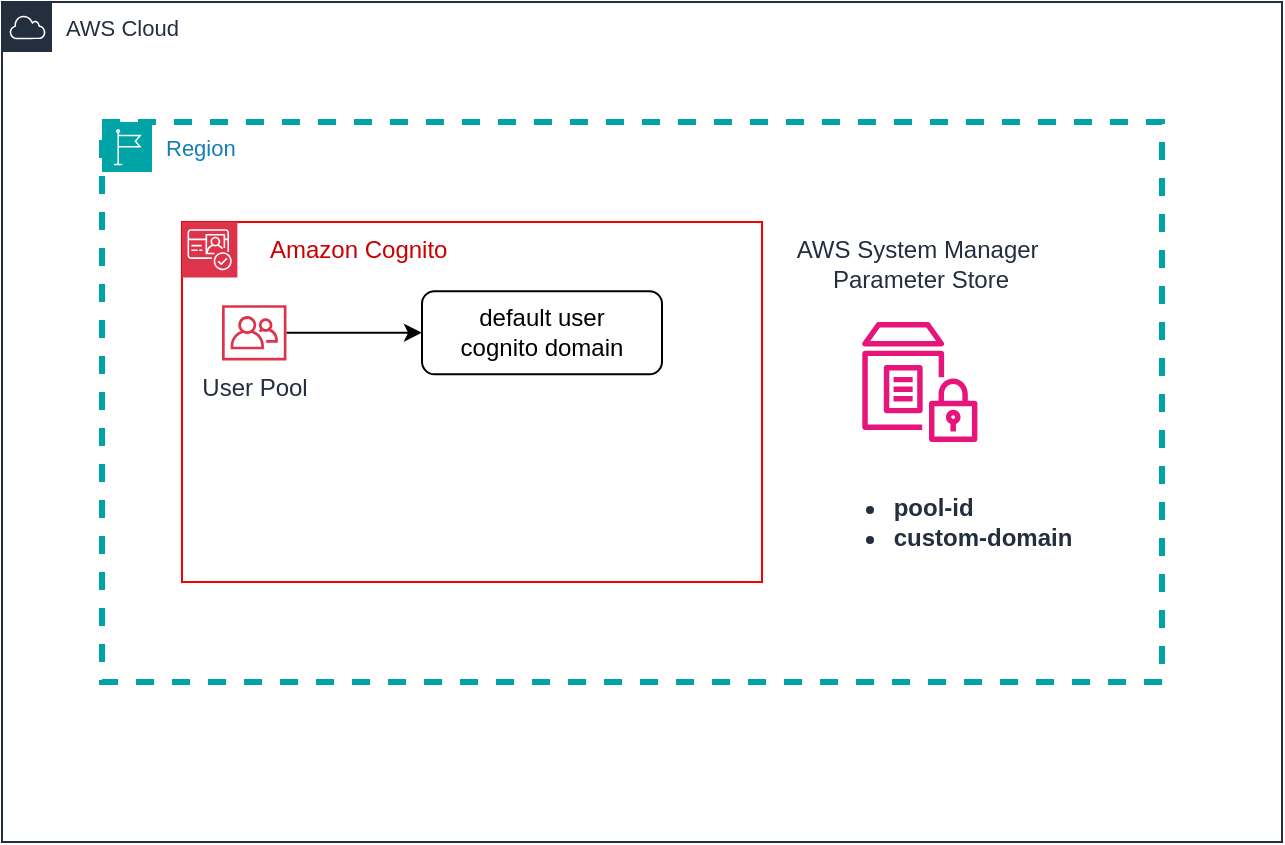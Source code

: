 <mxfile version="22.1.2" type="device">
  <diagram name="Página-1" id="icJsvRTC8C5IM1xPVuLJ">
    <mxGraphModel dx="1634" dy="654" grid="1" gridSize="10" guides="1" tooltips="1" connect="1" arrows="1" fold="1" page="1" pageScale="1" pageWidth="100" pageHeight="100" math="0" shadow="0">
      <root>
        <mxCell id="0" />
        <mxCell id="1" parent="0" />
        <mxCell id="xmOoHfpwKu1GFw88GIAx-1" value="AWS Cloud" style="points=[[0,0],[0.25,0],[0.5,0],[0.75,0],[1,0],[1,0.25],[1,0.5],[1,0.75],[1,1],[0.75,1],[0.5,1],[0.25,1],[0,1],[0,0.75],[0,0.5],[0,0.25]];outlineConnect=0;gradientColor=none;html=1;whiteSpace=wrap;fontSize=11;fontStyle=0;container=1;pointerEvents=0;collapsible=0;recursiveResize=0;shape=mxgraph.aws4.group;grIcon=mxgraph.aws4.group_aws_cloud;strokeColor=#232F3E;fillColor=none;verticalAlign=top;align=left;spacingLeft=30;fontColor=#232F3E;dashed=0;" parent="1" vertex="1">
          <mxGeometry x="-110" y="260" width="640" height="420" as="geometry" />
        </mxCell>
        <mxCell id="f330gv2_tpIeTtg-5tDx-1" value="AWS System Manager&amp;nbsp;&lt;br&gt;Parameter Store&lt;br style=&quot;border-color: var(--border-color);&quot;&gt;&lt;ul style=&quot;border-color: var(--border-color);&quot;&gt;&lt;/ul&gt;" style="sketch=0;outlineConnect=0;fontColor=#232F3E;gradientColor=none;fillColor=#E7157B;strokeColor=none;dashed=0;verticalLabelPosition=top;verticalAlign=bottom;align=center;html=1;fontSize=12;fontStyle=0;aspect=fixed;pointerEvents=1;shape=mxgraph.aws4.parameter_store;labelPosition=center;" parent="xmOoHfpwKu1GFw88GIAx-1" vertex="1">
          <mxGeometry x="430" y="160" width="57.7" height="60" as="geometry" />
        </mxCell>
        <mxCell id="f330gv2_tpIeTtg-5tDx-3" value="&lt;ul style=&quot;border-color: var(--border-color); color: rgb(35, 47, 62); text-align: left;&quot;&gt;&lt;li&gt;&lt;span style=&quot;background-color: initial;&quot;&gt;pool-id&lt;/span&gt;&lt;/li&gt;&lt;li&gt;&lt;span style=&quot;background-color: initial;&quot;&gt;custom-domain&lt;/span&gt;&lt;/li&gt;&lt;/ul&gt;" style="text;html=1;align=center;verticalAlign=middle;resizable=0;points=[];autosize=1;strokeColor=none;fillColor=none;fontStyle=1" parent="xmOoHfpwKu1GFw88GIAx-1" vertex="1">
          <mxGeometry x="395" y="225" width="150" height="70" as="geometry" />
        </mxCell>
        <mxCell id="xmOoHfpwKu1GFw88GIAx-2" value="Region" style="points=[[0,0],[0.25,0],[0.5,0],[0.75,0],[1,0],[1,0.25],[1,0.5],[1,0.75],[1,1],[0.75,1],[0.5,1],[0.25,1],[0,1],[0,0.75],[0,0.5],[0,0.25]];outlineConnect=0;gradientColor=none;html=1;whiteSpace=wrap;fontSize=11;fontStyle=0;container=0;pointerEvents=0;collapsible=0;recursiveResize=0;shape=mxgraph.aws4.group;grIcon=mxgraph.aws4.group_region;strokeColor=#00A4A6;fillColor=none;verticalAlign=top;align=left;spacingLeft=30;fontColor=#147EBA;dashed=1;strokeWidth=3;" parent="xmOoHfpwKu1GFw88GIAx-1" vertex="1">
          <mxGeometry x="50" y="60" width="530" height="280" as="geometry" />
        </mxCell>
        <mxCell id="Mne-jVhyWLvrusMzvhz0-37" value="" style="group" vertex="1" connectable="0" parent="xmOoHfpwKu1GFw88GIAx-1">
          <mxGeometry x="90" y="110" width="290" height="180" as="geometry" />
        </mxCell>
        <mxCell id="Mne-jVhyWLvrusMzvhz0-35" value="Amazon Cognito" style="fillColor=none;strokeColor=#f20202;verticalAlign=top;fontStyle=0;fontColor=#CC0000;whiteSpace=wrap;html=1;align=left;spacingLeft=42;" vertex="1" parent="Mne-jVhyWLvrusMzvhz0-37">
          <mxGeometry width="290" height="180" as="geometry" />
        </mxCell>
        <mxCell id="Mne-jVhyWLvrusMzvhz0-36" value="" style="sketch=0;points=[[0,0,0],[0.25,0,0],[0.5,0,0],[0.75,0,0],[1,0,0],[0,1,0],[0.25,1,0],[0.5,1,0],[0.75,1,0],[1,1,0],[0,0.25,0],[0,0.5,0],[0,0.75,0],[1,0.25,0],[1,0.5,0],[1,0.75,0]];outlineConnect=0;fontColor=#232F3E;fillColor=#DD344C;strokeColor=#ffffff;dashed=0;verticalLabelPosition=bottom;verticalAlign=top;align=center;html=1;fontSize=12;fontStyle=0;aspect=fixed;shape=mxgraph.aws4.resourceIcon;resIcon=mxgraph.aws4.cognito;" vertex="1" parent="Mne-jVhyWLvrusMzvhz0-37">
          <mxGeometry width="27.692" height="27.692" as="geometry" />
        </mxCell>
        <mxCell id="Mne-jVhyWLvrusMzvhz0-43" style="edgeStyle=orthogonalEdgeStyle;rounded=0;orthogonalLoop=1;jettySize=auto;html=1;" edge="1" parent="Mne-jVhyWLvrusMzvhz0-37" source="Mne-jVhyWLvrusMzvhz0-38" target="Mne-jVhyWLvrusMzvhz0-41">
          <mxGeometry relative="1" as="geometry" />
        </mxCell>
        <mxCell id="Mne-jVhyWLvrusMzvhz0-38" value="User Pool&lt;br&gt;" style="sketch=0;outlineConnect=0;fontColor=#232F3E;gradientColor=none;fillColor=#DD344C;strokeColor=none;dashed=0;verticalLabelPosition=bottom;verticalAlign=top;align=center;html=1;fontSize=12;fontStyle=0;aspect=fixed;pointerEvents=1;shape=mxgraph.aws4.organizations_organizational_unit;" vertex="1" parent="Mne-jVhyWLvrusMzvhz0-37">
          <mxGeometry x="20" y="41.538" width="32.241" height="27.692" as="geometry" />
        </mxCell>
        <mxCell id="Mne-jVhyWLvrusMzvhz0-41" value="default user&lt;br&gt;cognito domain" style="rounded=1;whiteSpace=wrap;html=1;" vertex="1" parent="Mne-jVhyWLvrusMzvhz0-37">
          <mxGeometry x="120" y="34.615" width="120" height="41.538" as="geometry" />
        </mxCell>
      </root>
    </mxGraphModel>
  </diagram>
</mxfile>
